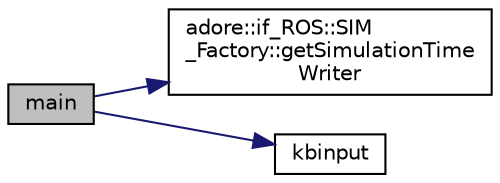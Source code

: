 digraph "main"
{
 // LATEX_PDF_SIZE
  edge [fontname="Helvetica",fontsize="10",labelfontname="Helvetica",labelfontsize="10"];
  node [fontname="Helvetica",fontsize="10",shape=record];
  rankdir="LR";
  Node1 [label="main",height=0.2,width=0.4,color="black", fillcolor="grey75", style="filled", fontcolor="black",tooltip=" "];
  Node1 -> Node2 [color="midnightblue",fontsize="10",style="solid",fontname="Helvetica"];
  Node2 [label="adore::if_ROS::SIM\l_Factory::getSimulationTime\lWriter",height=0.2,width=0.4,color="black", fillcolor="white", style="filled",URL="$classadore_1_1if__ROS_1_1SIM__Factory.html#a3f672ebfe0250c76f7bea0e3a94a3486",tooltip="write the simulation time"];
  Node1 -> Node3 [color="midnightblue",fontsize="10",style="solid",fontname="Helvetica"];
  Node3 [label="kbinput",height=0.2,width=0.4,color="black", fillcolor="white", style="filled",URL="$adore__timer__node_8cpp.html#a1ae39fdc2e2fbbe41c16516273eae1ff",tooltip=" "];
}
